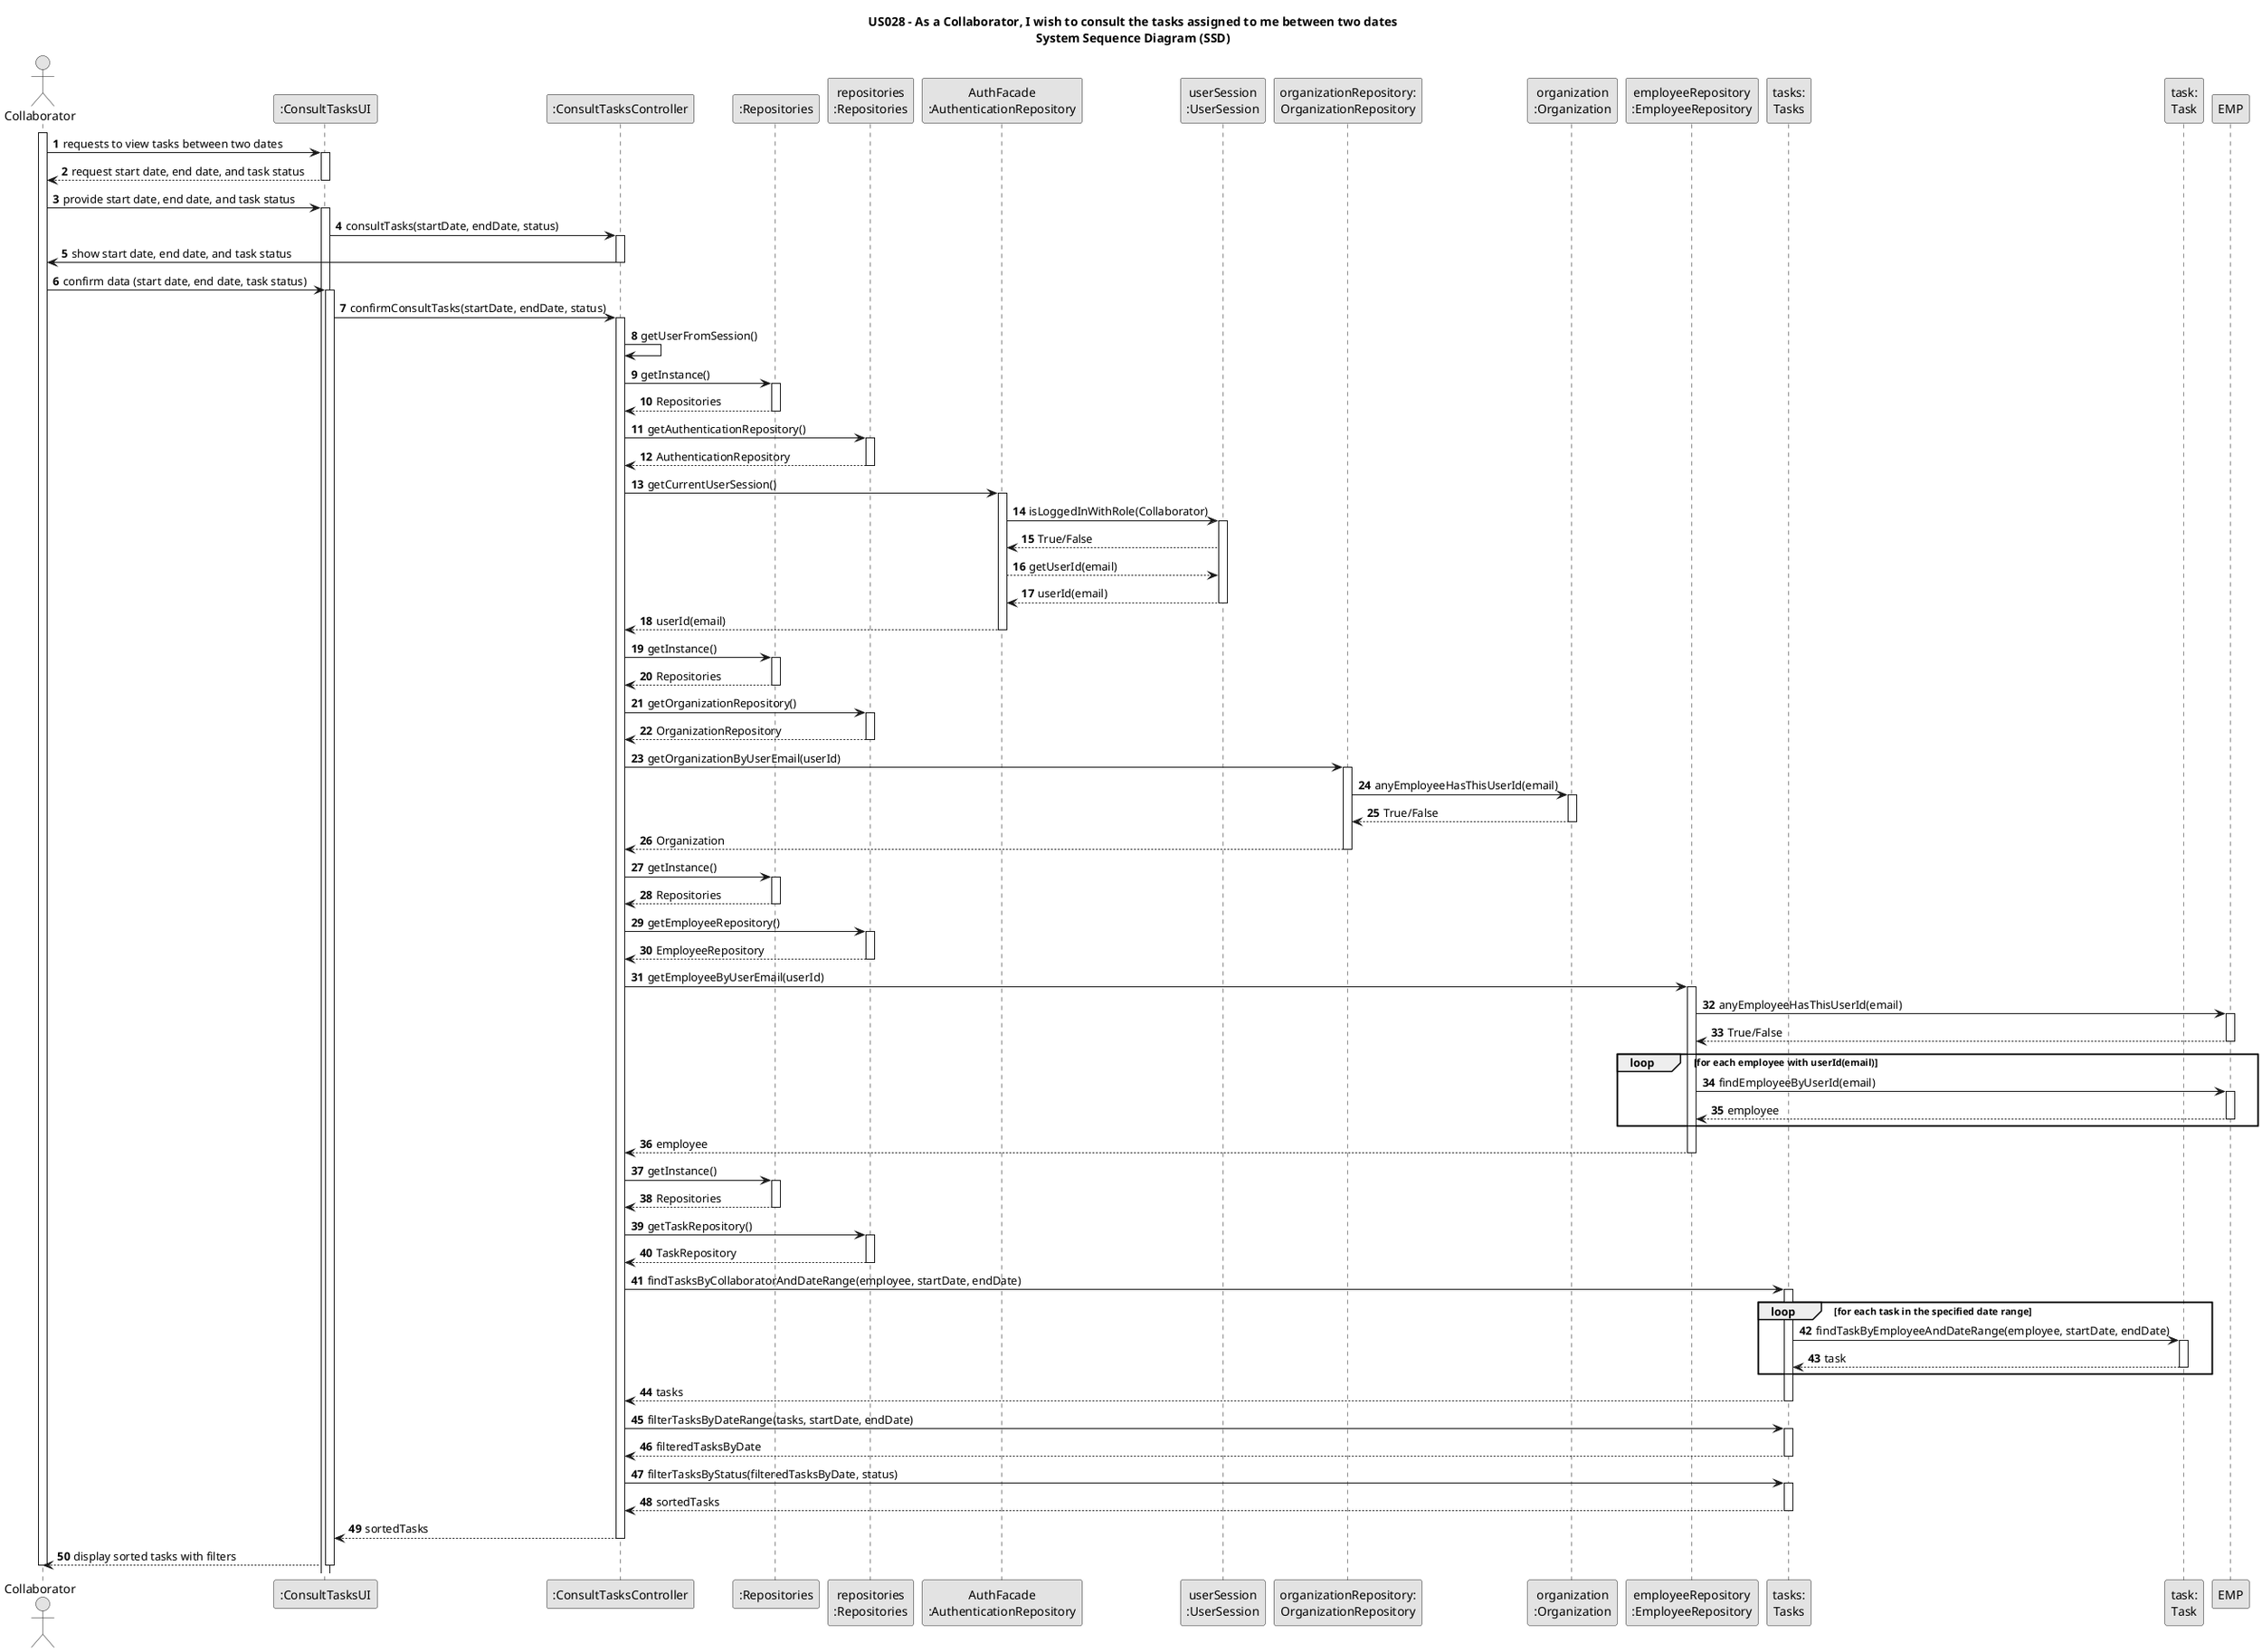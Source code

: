 @startuml
skinparam monochrome true
skinparam packageStyle rectangle
skinparam shadowing false

title US028 - As a Collaborator, I wish to consult the tasks assigned to me between two dates\nSystem Sequence Diagram (SSD)

autonumber

actor "Collaborator" as COL
participant ":ConsultTasksUI" as UI
participant ":ConsultTasksController" as CTRL
participant ":Repositories" as RepositorySingleton
participant "repositories\n:Repositories" as PLAT
participant "AuthFacade\n:AuthenticationRepository" as AUTHREP
participant "userSession\n:UserSession" as USER
participant "organizationRepository:\nOrganizationRepository" as OrganizationRepository
participant "organization\n:Organization" as ORG
participant "employeeRepository\n:EmployeeRepository" as EMPREP
participant "tasks:\nTasks" as TASKS
participant "task:\nTask" as TASK

activate COL

    COL -> UI: requests to view tasks between two dates
    activate UI

        UI --> COL: request start date, end date, and task status
    deactivate UI

    COL -> UI: provide start date, end date, and task status
    activate UI

        UI -> CTRL: consultTasks(startDate, endDate, status)
        activate CTRL

        CTRL -> COL: show start date, end date, and task status
    deactivate CTRL

    COL -> UI: confirm data (start date, end date, task status)
    activate UI

        UI -> CTRL: confirmConsultTasks(startDate, endDate, status)
        activate CTRL

        CTRL -> CTRL: getUserFromSession()

        CTRL -> RepositorySingleton: getInstance()
        activate RepositorySingleton
        CTRL <-- RepositorySingleton: Repositories
        deactivate RepositorySingleton

        CTRL -> PLAT: getAuthenticationRepository()
        activate PLAT
        CTRL <-- PLAT: AuthenticationRepository
        deactivate PLAT

        CTRL -> AUTHREP: getCurrentUserSession()
        activate AUTHREP

        AUTHREP -> USER: isLoggedInWithRole(Collaborator)
        activate USER

        USER --> AUTHREP: True/False
        AUTHREP --> USER: getUserId(email)
        AUTHREP <-- USER: userId(email)
        deactivate USER

        CTRL <-- AUTHREP: userId(email)
        deactivate AUTHREP

        CTRL -> RepositorySingleton: getInstance()
        activate RepositorySingleton
        CTRL <-- RepositorySingleton: Repositories
        deactivate RepositorySingleton

        CTRL -> PLAT: getOrganizationRepository()
        activate PLAT
        CTRL <-- PLAT: OrganizationRepository
        deactivate PLAT

        CTRL -> OrganizationRepository: getOrganizationByUserEmail(userId)
        activate OrganizationRepository

            OrganizationRepository -> ORG: anyEmployeeHasThisUserId(email)
            activate ORG
            OrganizationRepository <-- ORG: True/False
            deactivate ORG

        CTRL <-- OrganizationRepository: Organization
        deactivate OrganizationRepository

        CTRL -> RepositorySingleton: getInstance()
        activate RepositorySingleton
        CTRL <-- RepositorySingleton: Repositories
        deactivate RepositorySingleton

        CTRL -> PLAT: getEmployeeRepository()
        activate PLAT
        CTRL <-- PLAT: EmployeeRepository
        deactivate PLAT

        CTRL -> EMPREP: getEmployeeByUserEmail(userId)
        activate EMPREP

            EMPREP -> EMP: anyEmployeeHasThisUserId(email)
            activate EMP
            EMPREP <-- EMP: True/False
            deactivate EMP

            loop for each employee with userId(email)
            EMPREP -> EMP: findEmployeeByUserId(email)
            activate EMP
            EMPREP <-- EMP: employee
            deactivate EMP
            end loop

        CTRL <-- EMPREP: employee
        deactivate EMPREP

        CTRL -> RepositorySingleton: getInstance()
        activate RepositorySingleton
        CTRL <-- RepositorySingleton: Repositories
        deactivate RepositorySingleton

        CTRL -> PLAT: getTaskRepository()
        activate PLAT
        CTRL <-- PLAT: TaskRepository
        deactivate PLAT

        CTRL -> TASKS: findTasksByCollaboratorAndDateRange(employee, startDate, endDate)
        activate TASKS

            loop for each task in the specified date range
            TASKS -> TASK: findTaskByEmployeeAndDateRange(employee, startDate, endDate)
            activate TASK
            TASKS <-- TASK: task
            deactivate TASK
            end loop

        TASKS --> CTRL: tasks
        deactivate TASKS

        'Apply date range filter
        CTRL -> TASKS: filterTasksByDateRange(tasks, startDate, endDate)
        activate TASKS
        TASKS --> CTRL: filteredTasksByDate
        deactivate TASKS

        'Apply status filter
        CTRL -> TASKS: filterTasksByStatus(filteredTasksByDate, status)
        activate TASKS
        TASKS --> CTRL: sortedTasks
        deactivate TASKS

        CTRL --> UI: sortedTasks
        deactivate CTRL

        UI --> COL: display sorted tasks with filters
    deactivate UI

deactivate COL

@enduml
